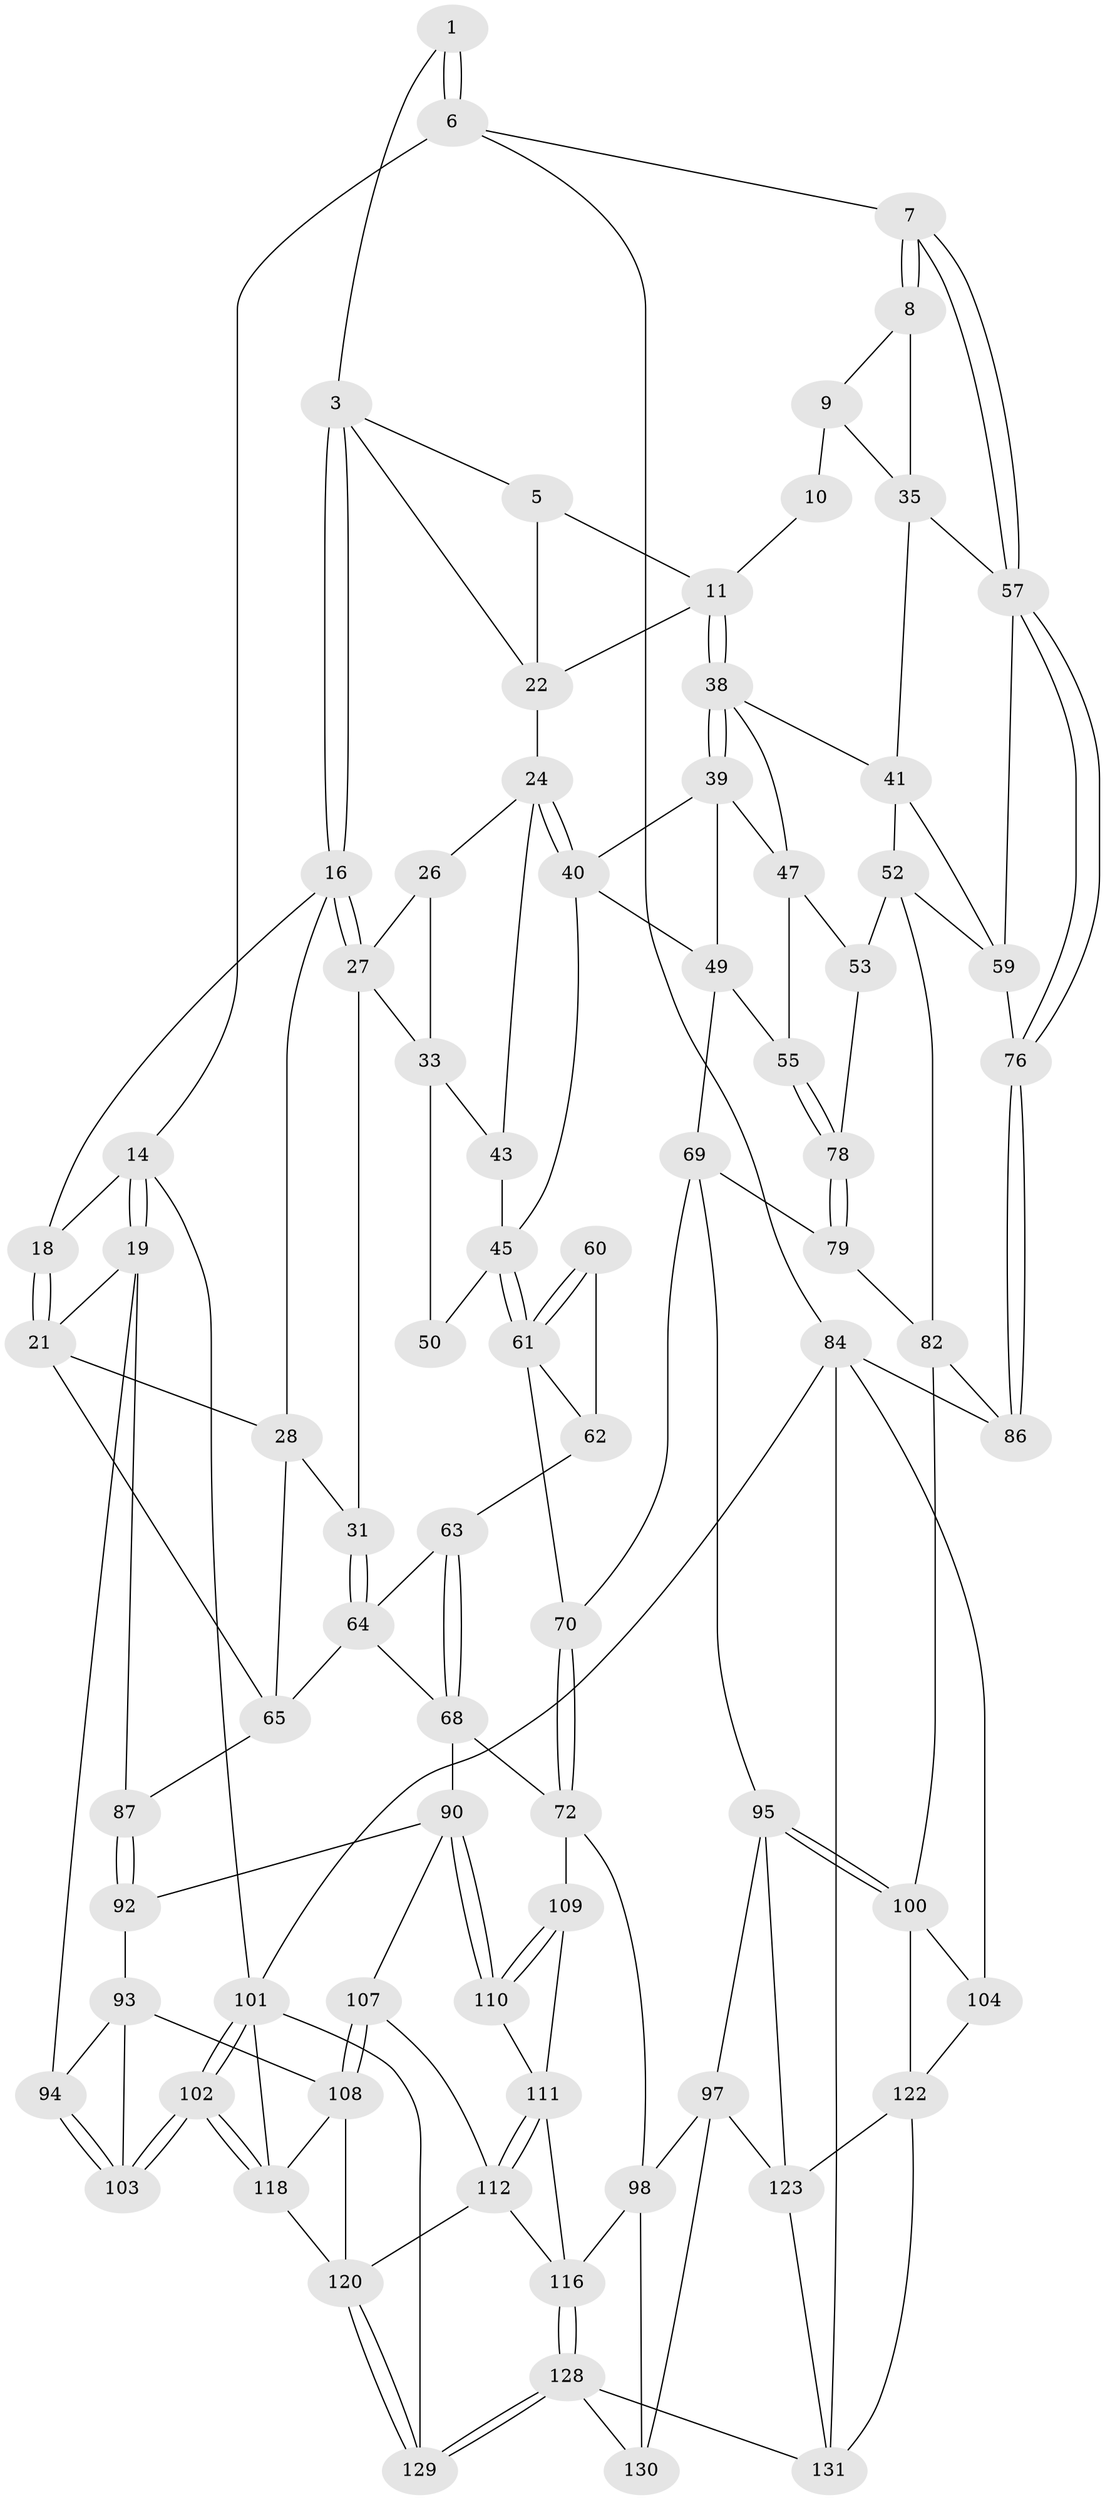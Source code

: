 // Generated by graph-tools (version 1.1) at 2025/52/02/27/25 19:52:36]
// undirected, 80 vertices, 175 edges
graph export_dot {
graph [start="1"]
  node [color=gray90,style=filled];
  1 [pos="+0.8787314944123961+0",super="+2"];
  3 [pos="+0.37565610082994205+0",super="+4"];
  5 [pos="+0.7725610557967477+0",super="+13"];
  6 [pos="+1+0"];
  7 [pos="+1+0"];
  8 [pos="+0.9686605730943902+0.09355607444495646"];
  9 [pos="+0.8742488845781197+0.14678016744105754",super="+37"];
  10 [pos="+0.7969957089049037+0.1651377147425076"];
  11 [pos="+0.7929227530370552+0.16487723170015103",super="+12"];
  14 [pos="+0+0",super="+15"];
  16 [pos="+0.3688766338254+0",super="+17"];
  18 [pos="+0.12195657721993917+0.09955481781988859"];
  19 [pos="+0+0.280533611789117",super="+20"];
  21 [pos="+0+0.26802461994599325",super="+29"];
  22 [pos="+0.6225270833216384+0.0923560446810984",super="+23"];
  24 [pos="+0.6111433048745314+0.1970918494545637",super="+25"];
  26 [pos="+0.4241080037488661+0.10034597844535686"];
  27 [pos="+0.39746005823230385+0.039285653634659565",super="+30"];
  28 [pos="+0.21074724246865373+0.2400432274741515",super="+32"];
  31 [pos="+0.313437054391074+0.2915002764081227"];
  33 [pos="+0.409231311700145+0.20965194187268832",super="+34"];
  35 [pos="+0.8967335530011081+0.2715502408988506",super="+36"];
  38 [pos="+0.7679181800912172+0.2084145325705836",super="+42"];
  39 [pos="+0.6745890268699799+0.239236323174431",super="+48"];
  40 [pos="+0.6165810916710469+0.20564864163471874",super="+44"];
  41 [pos="+0.8733575322916389+0.3000092619712056",super="+51"];
  43 [pos="+0.48902176756452415+0.2654287764581151"];
  45 [pos="+0.5391000132146807+0.3727826949388282",super="+46"];
  47 [pos="+0.7644564191795585+0.2969122393875275",super="+54"];
  49 [pos="+0.679152695088258+0.378571852956761",super="+56"];
  50 [pos="+0.4241283400596157+0.3056811045684755"];
  52 [pos="+0.8241492090018541+0.39493180062630756",super="+75"];
  53 [pos="+0.8169797532980796+0.3972036879485893"];
  55 [pos="+0.7040781904730299+0.3969150741807839"];
  57 [pos="+1+0.20116573611255265",super="+58"];
  59 [pos="+0.8851769146889521+0.37762485746228264",super="+74"];
  60 [pos="+0.4243105693639747+0.31292575141932866"];
  61 [pos="+0.5036823331073215+0.44127458598717934",super="+71"];
  62 [pos="+0.4153992730622206+0.40471758006256925"];
  63 [pos="+0.41020698332483985+0.40406197384757797"];
  64 [pos="+0.33987852429399057+0.3523390304131577",super="+66"];
  65 [pos="+0.2442330631028984+0.44530963178601357",super="+67"];
  68 [pos="+0.3075242732578757+0.47928194309268995",super="+73"];
  69 [pos="+0.6070259495282938+0.5029269972756294",super="+80"];
  70 [pos="+0.5040422561324605+0.48236352770501995"];
  72 [pos="+0.44465666675776633+0.5837016969806907",super="+99"];
  76 [pos="+1+0.4674181384387448",super="+77"];
  78 [pos="+0.7155892975050699+0.40344640253880776",super="+81"];
  79 [pos="+0.7070568896500664+0.5835592018705836",super="+83"];
  82 [pos="+0.8744078632064985+0.5398681503916863",super="+89"];
  84 [pos="+1+1",super="+85"];
  86 [pos="+1+0.6872703219912544",super="+88"];
  87 [pos="+0.1751890038332748+0.5070166824077051"];
  90 [pos="+0.3030236737094388+0.6308341013444857",super="+91"];
  92 [pos="+0.16573334279821658+0.6085805776572693"];
  93 [pos="+0.14489610369154987+0.6150932848692569",super="+106"];
  94 [pos="+0+0.41909005285673406"];
  95 [pos="+0.7004318429764386+0.6904493830752577",super="+96"];
  97 [pos="+0.6495383819064492+0.7325418002421337",super="+127"];
  98 [pos="+0.6003608322340837+0.7405527283687908",super="+115"];
  100 [pos="+0.810934542198029+0.6866340837413573",super="+105"];
  101 [pos="+0+1",super="+132"];
  102 [pos="+0+0.8092591887659732"];
  103 [pos="+0+0.6167122447737103"];
  104 [pos="+1+0.7597633582323045"];
  107 [pos="+0.20852367643081515+0.7778945019702951"];
  108 [pos="+0.08550421919271628+0.7486514223268247",super="+119"];
  109 [pos="+0.3913932929476848+0.7591574646011925"];
  110 [pos="+0.318963977192108+0.6961677684441512"];
  111 [pos="+0.29755516989543873+0.7573851598389735",super="+114"];
  112 [pos="+0.23242884697280503+0.8123829437953375",super="+113"];
  116 [pos="+0.40871241799259134+0.9313315306601179",super="+117"];
  118 [pos="+0.005718650372962842+0.8099335386193629",super="+125"];
  120 [pos="+0.20100882429679737+0.8498674489728055",super="+121"];
  122 [pos="+0.8962578234055811+0.7883416145034471",super="+124"];
  123 [pos="+0.8178436724084807+0.8562881297197057",super="+126"];
  128 [pos="+0.2959111214200726+1",super="+134"];
  129 [pos="+0.19774754763395067+1"];
  130 [pos="+0.6700504201044547+1"];
  131 [pos="+0.8428418449808737+1",super="+133"];
  1 -- 6;
  1 -- 6;
  1 -- 3;
  3 -- 16;
  3 -- 16;
  3 -- 5;
  3 -- 22;
  5 -- 11;
  5 -- 22;
  6 -- 7;
  6 -- 14;
  6 -- 84;
  7 -- 8;
  7 -- 8;
  7 -- 57;
  7 -- 57;
  8 -- 9;
  8 -- 35;
  9 -- 10 [weight=2];
  9 -- 35;
  10 -- 11;
  11 -- 38;
  11 -- 38;
  11 -- 22;
  14 -- 19;
  14 -- 19;
  14 -- 101;
  14 -- 18;
  16 -- 27;
  16 -- 27;
  16 -- 18;
  16 -- 28;
  18 -- 21;
  18 -- 21;
  19 -- 94;
  19 -- 21;
  19 -- 87;
  21 -- 65;
  21 -- 28;
  22 -- 24;
  24 -- 40;
  24 -- 40;
  24 -- 26;
  24 -- 43;
  26 -- 27;
  26 -- 33;
  27 -- 33;
  27 -- 31;
  28 -- 65;
  28 -- 31;
  31 -- 64;
  31 -- 64;
  33 -- 43;
  33 -- 50;
  35 -- 41;
  35 -- 57;
  38 -- 39;
  38 -- 39;
  38 -- 41;
  38 -- 47;
  39 -- 40;
  39 -- 49;
  39 -- 47;
  40 -- 49;
  40 -- 45;
  41 -- 59;
  41 -- 52;
  43 -- 45;
  45 -- 61;
  45 -- 61;
  45 -- 50;
  47 -- 55;
  47 -- 53;
  49 -- 69;
  49 -- 55;
  52 -- 53;
  52 -- 82;
  52 -- 59;
  53 -- 78;
  55 -- 78;
  55 -- 78;
  57 -- 76;
  57 -- 76;
  57 -- 59;
  59 -- 76;
  60 -- 61;
  60 -- 61;
  60 -- 62;
  61 -- 70;
  61 -- 62;
  62 -- 63;
  63 -- 64;
  63 -- 68;
  63 -- 68;
  64 -- 65;
  64 -- 68;
  65 -- 87;
  68 -- 72;
  68 -- 90;
  69 -- 70;
  69 -- 95;
  69 -- 79;
  70 -- 72;
  70 -- 72;
  72 -- 98;
  72 -- 109;
  76 -- 86 [weight=2];
  76 -- 86;
  78 -- 79 [weight=2];
  78 -- 79;
  79 -- 82;
  82 -- 100;
  82 -- 86;
  84 -- 101;
  84 -- 104;
  84 -- 86;
  84 -- 131;
  87 -- 92;
  87 -- 92;
  90 -- 110;
  90 -- 110;
  90 -- 107;
  90 -- 92;
  92 -- 93;
  93 -- 94;
  93 -- 108;
  93 -- 103;
  94 -- 103;
  94 -- 103;
  95 -- 100;
  95 -- 100;
  95 -- 97;
  95 -- 123;
  97 -- 98;
  97 -- 130;
  97 -- 123;
  98 -- 116;
  98 -- 130;
  100 -- 104;
  100 -- 122;
  101 -- 102;
  101 -- 102;
  101 -- 129;
  101 -- 118;
  102 -- 103;
  102 -- 103;
  102 -- 118;
  102 -- 118;
  104 -- 122;
  107 -- 108;
  107 -- 108;
  107 -- 112;
  108 -- 120;
  108 -- 118;
  109 -- 110;
  109 -- 110;
  109 -- 111;
  110 -- 111;
  111 -- 112;
  111 -- 112;
  111 -- 116;
  112 -- 116;
  112 -- 120;
  116 -- 128;
  116 -- 128;
  118 -- 120;
  120 -- 129;
  120 -- 129;
  122 -- 123;
  122 -- 131;
  123 -- 131;
  128 -- 129;
  128 -- 129;
  128 -- 130;
  128 -- 131;
}
